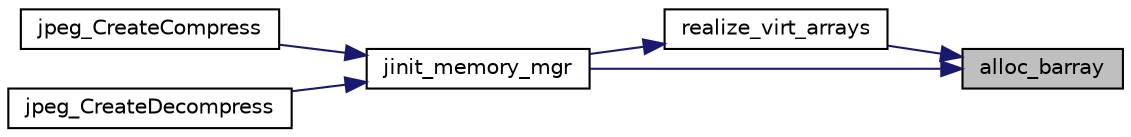 digraph "alloc_barray"
{
 // LATEX_PDF_SIZE
  bgcolor="transparent";
  edge [fontname="Helvetica",fontsize="10",labelfontname="Helvetica",labelfontsize="10"];
  node [fontname="Helvetica",fontsize="10",shape=record];
  rankdir="RL";
  Node17 [label="alloc_barray",height=0.2,width=0.4,color="black", fillcolor="grey75", style="filled", fontcolor="black",tooltip=" "];
  Node17 -> Node18 [dir="back",color="midnightblue",fontsize="10",style="solid"];
  Node18 [label="realize_virt_arrays",height=0.2,width=0.4,color="black",URL="$jmemmgr_8c.html#ac4b0f152b67ed7c12b454c9a208bf70f",tooltip=" "];
  Node18 -> Node19 [dir="back",color="midnightblue",fontsize="10",style="solid"];
  Node19 [label="jinit_memory_mgr",height=0.2,width=0.4,color="black",URL="$jmemmgr_8c.html#aab7ef31f834058db1d1f6b2ed3f46c85",tooltip=" "];
  Node19 -> Node20 [dir="back",color="midnightblue",fontsize="10",style="solid"];
  Node20 [label="jpeg_CreateCompress",height=0.2,width=0.4,color="black",URL="$jcapimin_8c.html#ae81c503d87df0231063541451050028b",tooltip=" "];
  Node19 -> Node21 [dir="back",color="midnightblue",fontsize="10",style="solid"];
  Node21 [label="jpeg_CreateDecompress",height=0.2,width=0.4,color="black",URL="$jdapimin_8c.html#a02b5c7eb58970a07cae85ffdcda9085d",tooltip=" "];
  Node17 -> Node19 [dir="back",color="midnightblue",fontsize="10",style="solid"];
}
